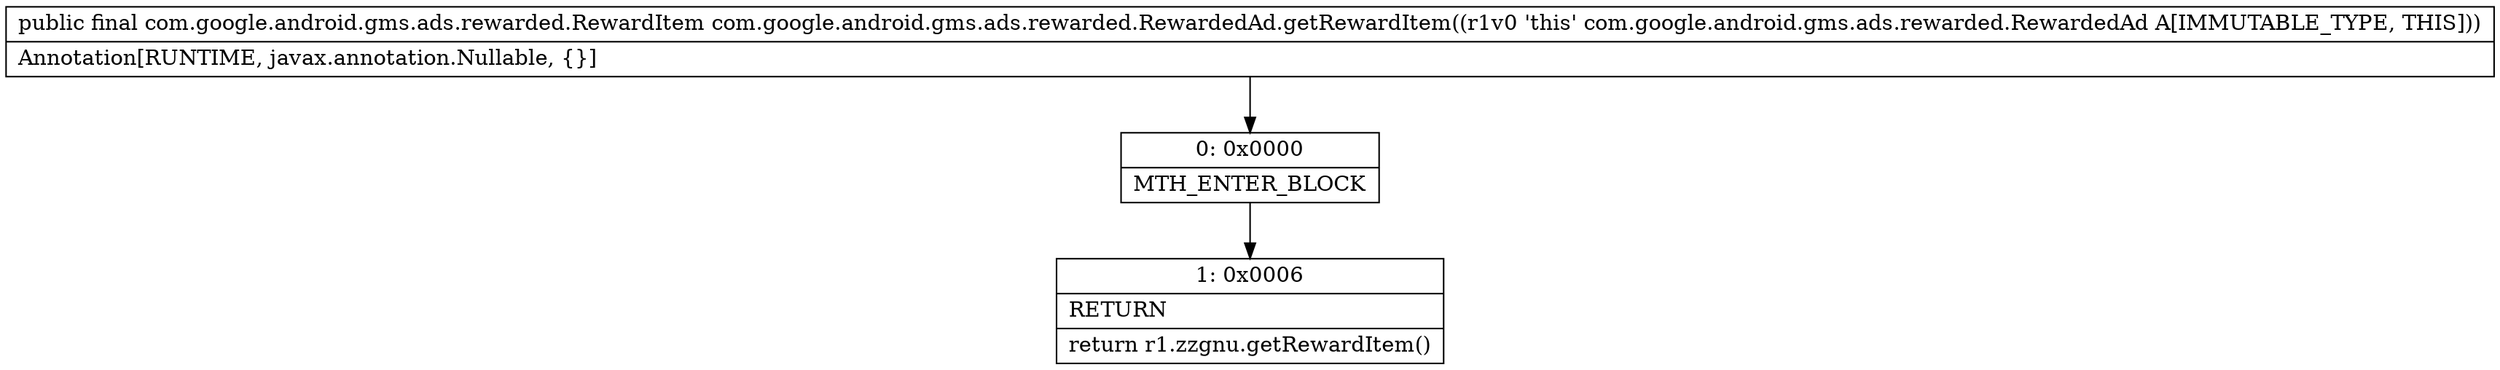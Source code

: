 digraph "CFG forcom.google.android.gms.ads.rewarded.RewardedAd.getRewardItem()Lcom\/google\/android\/gms\/ads\/rewarded\/RewardItem;" {
Node_0 [shape=record,label="{0\:\ 0x0000|MTH_ENTER_BLOCK\l}"];
Node_1 [shape=record,label="{1\:\ 0x0006|RETURN\l|return r1.zzgnu.getRewardItem()\l}"];
MethodNode[shape=record,label="{public final com.google.android.gms.ads.rewarded.RewardItem com.google.android.gms.ads.rewarded.RewardedAd.getRewardItem((r1v0 'this' com.google.android.gms.ads.rewarded.RewardedAd A[IMMUTABLE_TYPE, THIS]))  | Annotation[RUNTIME, javax.annotation.Nullable, \{\}]\l}"];
MethodNode -> Node_0;
Node_0 -> Node_1;
}

